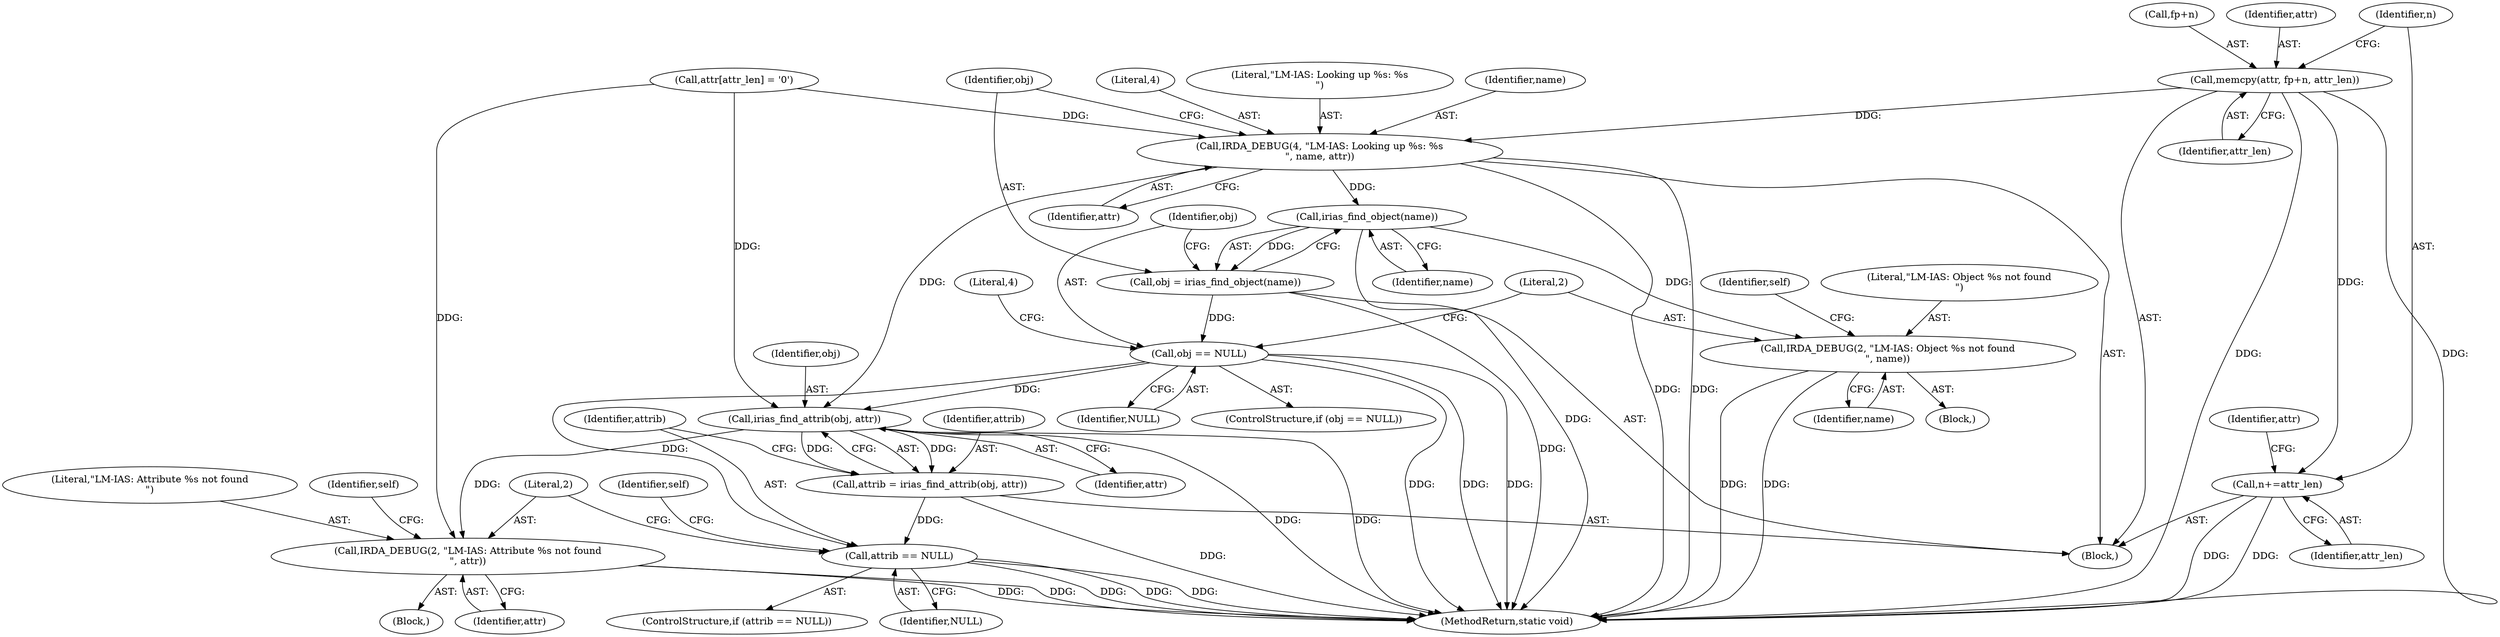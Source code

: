 digraph "0_linux_d370af0ef7951188daeb15bae75db7ba57c67846@API" {
"1000158" [label="(Call,memcpy(attr, fp+n, attr_len))"];
"1000164" [label="(Call,n+=attr_len)"];
"1000172" [label="(Call,IRDA_DEBUG(4, \"LM-IAS: Looking up %s: %s\n\", name, attr))"];
"1000179" [label="(Call,irias_find_object(name))"];
"1000177" [label="(Call,obj = irias_find_object(name))"];
"1000182" [label="(Call,obj == NULL)"];
"1000208" [label="(Call,irias_find_attrib(obj, attr))"];
"1000206" [label="(Call,attrib = irias_find_attrib(obj, attr))"];
"1000212" [label="(Call,attrib == NULL)"];
"1000216" [label="(Call,IRDA_DEBUG(2, \"LM-IAS: Attribute %s not found\n\", attr))"];
"1000186" [label="(Call,IRDA_DEBUG(2, \"LM-IAS: Object %s not found\n\", name))"];
"1000209" [label="(Identifier,obj)"];
"1000173" [label="(Literal,4)"];
"1000177" [label="(Call,obj = irias_find_object(name))"];
"1000218" [label="(Literal,\"LM-IAS: Attribute %s not found\n\")"];
"1000186" [label="(Call,IRDA_DEBUG(2, \"LM-IAS: Object %s not found\n\", name))"];
"1000184" [label="(Identifier,NULL)"];
"1000210" [label="(Identifier,attr)"];
"1000166" [label="(Identifier,attr_len)"];
"1000212" [label="(Call,attrib == NULL)"];
"1000164" [label="(Call,n+=attr_len)"];
"1000174" [label="(Literal,\"LM-IAS: Looking up %s: %s\n\")"];
"1000182" [label="(Call,obj == NULL)"];
"1000159" [label="(Identifier,attr)"];
"1000198" [label="(Literal,4)"];
"1000230" [label="(Identifier,self)"];
"1000191" [label="(Identifier,self)"];
"1000187" [label="(Literal,2)"];
"1000219" [label="(Identifier,attr)"];
"1000211" [label="(ControlStructure,if (attrib == NULL))"];
"1000217" [label="(Literal,2)"];
"1000214" [label="(Identifier,NULL)"];
"1000183" [label="(Identifier,obj)"];
"1000178" [label="(Identifier,obj)"];
"1000207" [label="(Identifier,attrib)"];
"1000189" [label="(Identifier,name)"];
"1000176" [label="(Identifier,attr)"];
"1000213" [label="(Identifier,attrib)"];
"1000106" [label="(Block,)"];
"1000221" [label="(Identifier,self)"];
"1000215" [label="(Block,)"];
"1000175" [label="(Identifier,name)"];
"1000158" [label="(Call,memcpy(attr, fp+n, attr_len))"];
"1000206" [label="(Call,attrib = irias_find_attrib(obj, attr))"];
"1000180" [label="(Identifier,name)"];
"1000163" [label="(Identifier,attr_len)"];
"1000238" [label="(MethodReturn,static void)"];
"1000208" [label="(Call,irias_find_attrib(obj, attr))"];
"1000172" [label="(Call,IRDA_DEBUG(4, \"LM-IAS: Looking up %s: %s\n\", name, attr))"];
"1000216" [label="(Call,IRDA_DEBUG(2, \"LM-IAS: Attribute %s not found\n\", attr))"];
"1000160" [label="(Call,fp+n)"];
"1000179" [label="(Call,irias_find_object(name))"];
"1000188" [label="(Literal,\"LM-IAS: Object %s not found\n\")"];
"1000181" [label="(ControlStructure,if (obj == NULL))"];
"1000167" [label="(Call,attr[attr_len] = '\0')"];
"1000185" [label="(Block,)"];
"1000169" [label="(Identifier,attr)"];
"1000165" [label="(Identifier,n)"];
"1000158" -> "1000106"  [label="AST: "];
"1000158" -> "1000163"  [label="CFG: "];
"1000159" -> "1000158"  [label="AST: "];
"1000160" -> "1000158"  [label="AST: "];
"1000163" -> "1000158"  [label="AST: "];
"1000165" -> "1000158"  [label="CFG: "];
"1000158" -> "1000238"  [label="DDG: "];
"1000158" -> "1000238"  [label="DDG: "];
"1000158" -> "1000164"  [label="DDG: "];
"1000158" -> "1000172"  [label="DDG: "];
"1000164" -> "1000106"  [label="AST: "];
"1000164" -> "1000166"  [label="CFG: "];
"1000165" -> "1000164"  [label="AST: "];
"1000166" -> "1000164"  [label="AST: "];
"1000169" -> "1000164"  [label="CFG: "];
"1000164" -> "1000238"  [label="DDG: "];
"1000164" -> "1000238"  [label="DDG: "];
"1000172" -> "1000106"  [label="AST: "];
"1000172" -> "1000176"  [label="CFG: "];
"1000173" -> "1000172"  [label="AST: "];
"1000174" -> "1000172"  [label="AST: "];
"1000175" -> "1000172"  [label="AST: "];
"1000176" -> "1000172"  [label="AST: "];
"1000178" -> "1000172"  [label="CFG: "];
"1000172" -> "1000238"  [label="DDG: "];
"1000172" -> "1000238"  [label="DDG: "];
"1000167" -> "1000172"  [label="DDG: "];
"1000172" -> "1000179"  [label="DDG: "];
"1000172" -> "1000208"  [label="DDG: "];
"1000179" -> "1000177"  [label="AST: "];
"1000179" -> "1000180"  [label="CFG: "];
"1000180" -> "1000179"  [label="AST: "];
"1000177" -> "1000179"  [label="CFG: "];
"1000179" -> "1000238"  [label="DDG: "];
"1000179" -> "1000177"  [label="DDG: "];
"1000179" -> "1000186"  [label="DDG: "];
"1000177" -> "1000106"  [label="AST: "];
"1000178" -> "1000177"  [label="AST: "];
"1000183" -> "1000177"  [label="CFG: "];
"1000177" -> "1000238"  [label="DDG: "];
"1000177" -> "1000182"  [label="DDG: "];
"1000182" -> "1000181"  [label="AST: "];
"1000182" -> "1000184"  [label="CFG: "];
"1000183" -> "1000182"  [label="AST: "];
"1000184" -> "1000182"  [label="AST: "];
"1000187" -> "1000182"  [label="CFG: "];
"1000198" -> "1000182"  [label="CFG: "];
"1000182" -> "1000238"  [label="DDG: "];
"1000182" -> "1000238"  [label="DDG: "];
"1000182" -> "1000238"  [label="DDG: "];
"1000182" -> "1000208"  [label="DDG: "];
"1000182" -> "1000212"  [label="DDG: "];
"1000208" -> "1000206"  [label="AST: "];
"1000208" -> "1000210"  [label="CFG: "];
"1000209" -> "1000208"  [label="AST: "];
"1000210" -> "1000208"  [label="AST: "];
"1000206" -> "1000208"  [label="CFG: "];
"1000208" -> "1000238"  [label="DDG: "];
"1000208" -> "1000238"  [label="DDG: "];
"1000208" -> "1000206"  [label="DDG: "];
"1000208" -> "1000206"  [label="DDG: "];
"1000167" -> "1000208"  [label="DDG: "];
"1000208" -> "1000216"  [label="DDG: "];
"1000206" -> "1000106"  [label="AST: "];
"1000207" -> "1000206"  [label="AST: "];
"1000213" -> "1000206"  [label="CFG: "];
"1000206" -> "1000238"  [label="DDG: "];
"1000206" -> "1000212"  [label="DDG: "];
"1000212" -> "1000211"  [label="AST: "];
"1000212" -> "1000214"  [label="CFG: "];
"1000213" -> "1000212"  [label="AST: "];
"1000214" -> "1000212"  [label="AST: "];
"1000217" -> "1000212"  [label="CFG: "];
"1000230" -> "1000212"  [label="CFG: "];
"1000212" -> "1000238"  [label="DDG: "];
"1000212" -> "1000238"  [label="DDG: "];
"1000212" -> "1000238"  [label="DDG: "];
"1000216" -> "1000215"  [label="AST: "];
"1000216" -> "1000219"  [label="CFG: "];
"1000217" -> "1000216"  [label="AST: "];
"1000218" -> "1000216"  [label="AST: "];
"1000219" -> "1000216"  [label="AST: "];
"1000221" -> "1000216"  [label="CFG: "];
"1000216" -> "1000238"  [label="DDG: "];
"1000216" -> "1000238"  [label="DDG: "];
"1000167" -> "1000216"  [label="DDG: "];
"1000186" -> "1000185"  [label="AST: "];
"1000186" -> "1000189"  [label="CFG: "];
"1000187" -> "1000186"  [label="AST: "];
"1000188" -> "1000186"  [label="AST: "];
"1000189" -> "1000186"  [label="AST: "];
"1000191" -> "1000186"  [label="CFG: "];
"1000186" -> "1000238"  [label="DDG: "];
"1000186" -> "1000238"  [label="DDG: "];
}
